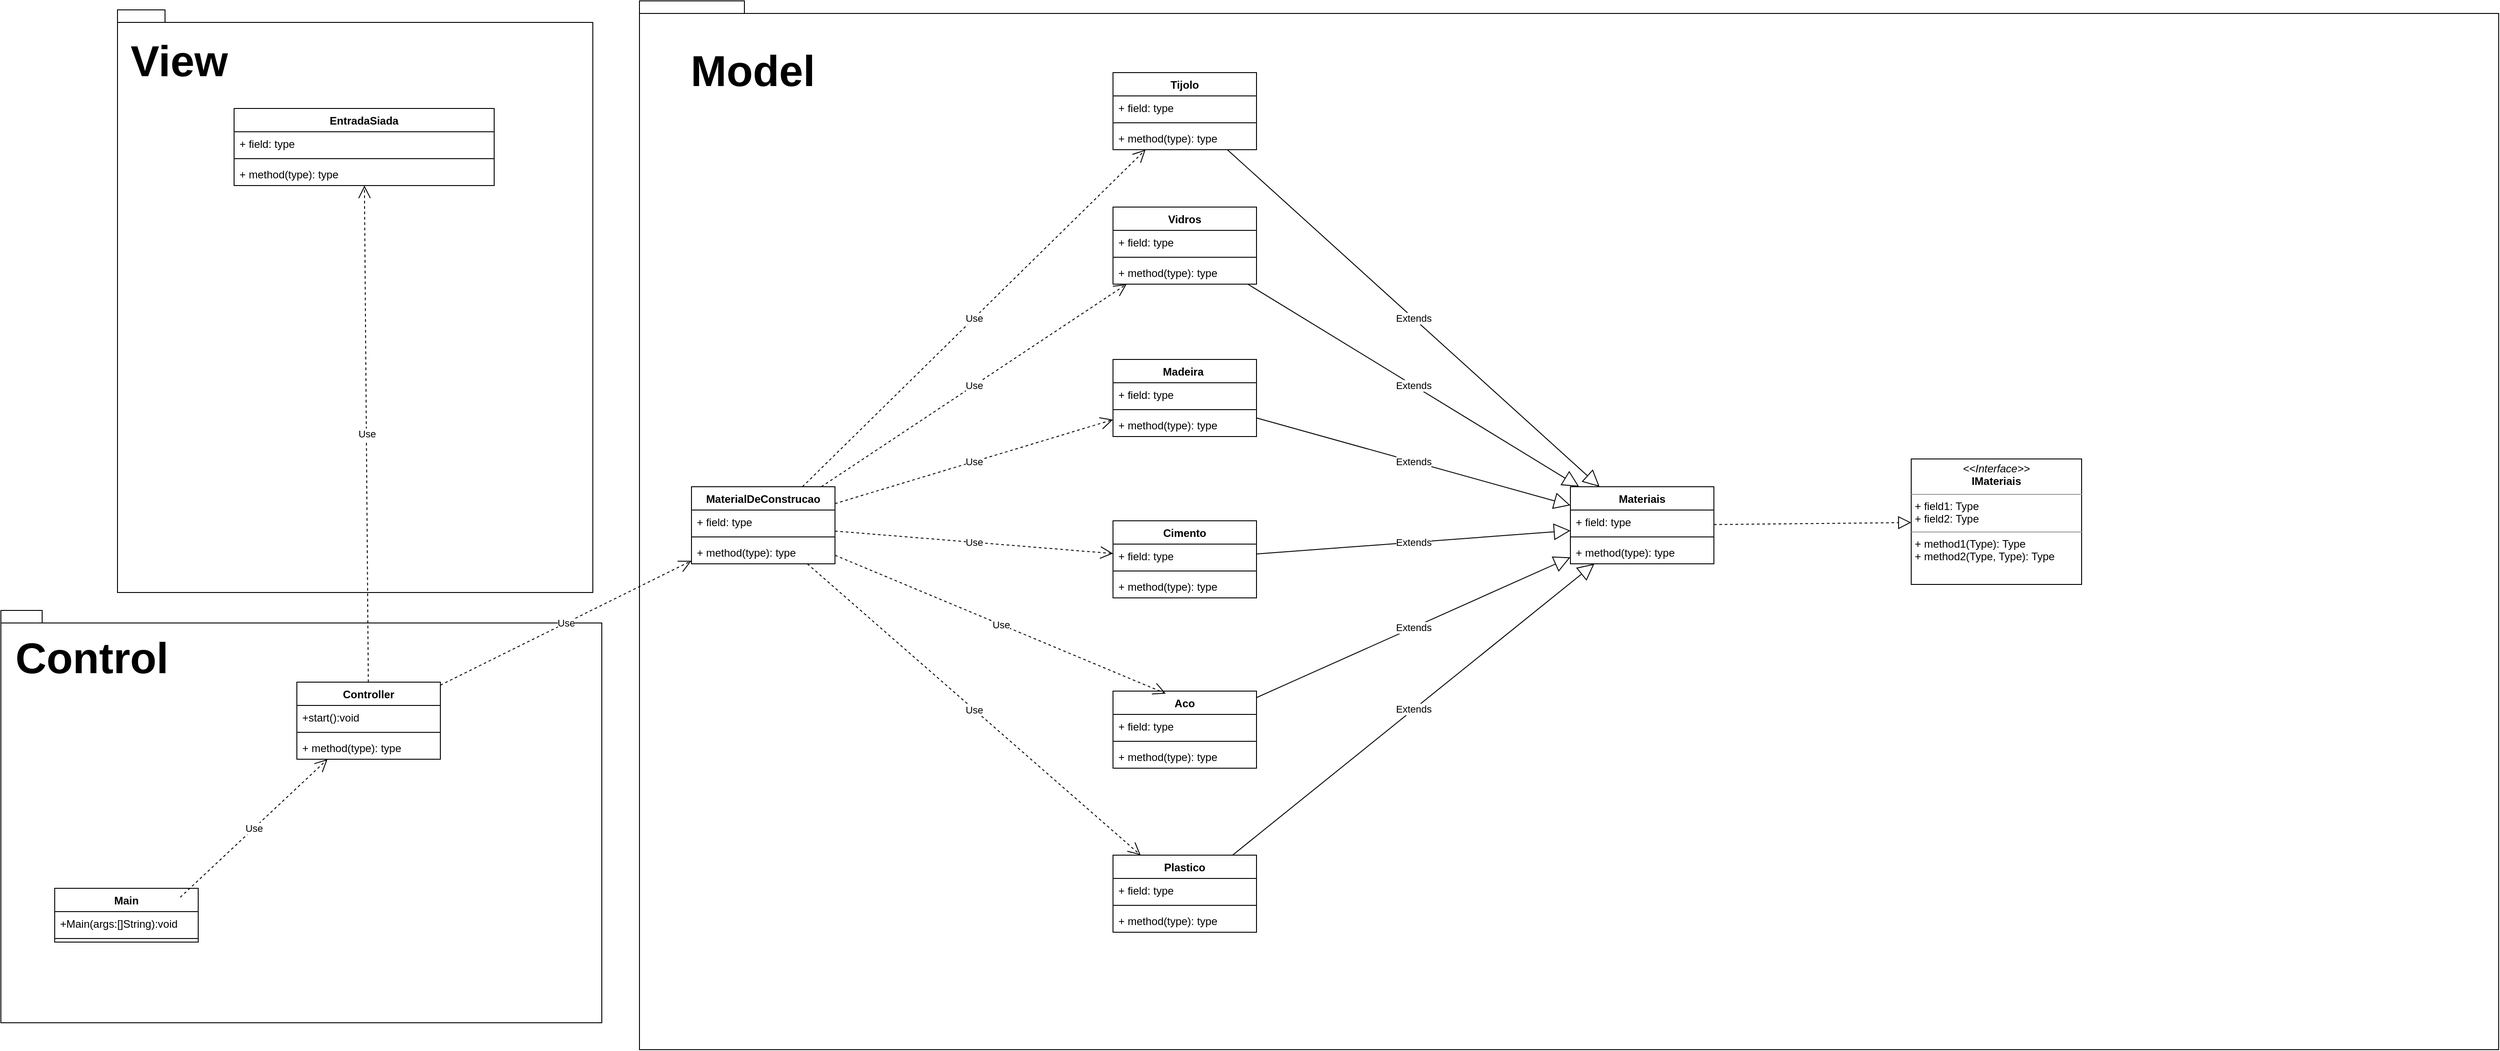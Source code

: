 <mxfile version="22.1.5" type="device">
  <diagram name="Página-1" id="f-H7xRL6MuobaMX1CjN7">
    <mxGraphModel dx="2462" dy="2300" grid="1" gridSize="10" guides="1" tooltips="1" connect="1" arrows="1" fold="1" page="1" pageScale="1" pageWidth="827" pageHeight="1169" math="0" shadow="0">
      <root>
        <mxCell id="0" />
        <mxCell id="1" parent="0" />
        <mxCell id="FgIPv6LBBM-AeR4nWs0Z-11" value="" style="group" vertex="1" connectable="0" parent="1">
          <mxGeometry x="110" y="60" width="670" height="460" as="geometry" />
        </mxCell>
        <mxCell id="FgIPv6LBBM-AeR4nWs0Z-1" value="" style="shape=folder;fontStyle=1;spacingTop=10;tabWidth=40;tabHeight=14;tabPosition=left;html=1;whiteSpace=wrap;" vertex="1" parent="FgIPv6LBBM-AeR4nWs0Z-11">
          <mxGeometry width="670" height="460" as="geometry" />
        </mxCell>
        <mxCell id="FgIPv6LBBM-AeR4nWs0Z-9" value="&lt;font style=&quot;font-size: 48px;&quot;&gt;Control&lt;/font&gt;" style="text;align=center;fontStyle=1;verticalAlign=middle;spacingLeft=3;spacingRight=3;strokeColor=none;rotatable=0;points=[[0,0.5],[1,0.5]];portConstraint=eastwest;html=1;" vertex="1" parent="FgIPv6LBBM-AeR4nWs0Z-11">
          <mxGeometry x="61" y="40" width="80" height="26" as="geometry" />
        </mxCell>
        <mxCell id="FgIPv6LBBM-AeR4nWs0Z-22" value="Controller" style="swimlane;fontStyle=1;align=center;verticalAlign=top;childLayout=stackLayout;horizontal=1;startSize=26;horizontalStack=0;resizeParent=1;resizeParentMax=0;resizeLast=0;collapsible=1;marginBottom=0;whiteSpace=wrap;html=1;" vertex="1" parent="FgIPv6LBBM-AeR4nWs0Z-11">
          <mxGeometry x="330" y="80" width="160" height="86" as="geometry" />
        </mxCell>
        <mxCell id="FgIPv6LBBM-AeR4nWs0Z-23" value="+start():void&amp;nbsp;" style="text;strokeColor=none;fillColor=none;align=left;verticalAlign=top;spacingLeft=4;spacingRight=4;overflow=hidden;rotatable=0;points=[[0,0.5],[1,0.5]];portConstraint=eastwest;whiteSpace=wrap;html=1;" vertex="1" parent="FgIPv6LBBM-AeR4nWs0Z-22">
          <mxGeometry y="26" width="160" height="26" as="geometry" />
        </mxCell>
        <mxCell id="FgIPv6LBBM-AeR4nWs0Z-24" value="" style="line;strokeWidth=1;fillColor=none;align=left;verticalAlign=middle;spacingTop=-1;spacingLeft=3;spacingRight=3;rotatable=0;labelPosition=right;points=[];portConstraint=eastwest;strokeColor=inherit;" vertex="1" parent="FgIPv6LBBM-AeR4nWs0Z-22">
          <mxGeometry y="52" width="160" height="8" as="geometry" />
        </mxCell>
        <mxCell id="FgIPv6LBBM-AeR4nWs0Z-25" value="+ method(type): type" style="text;strokeColor=none;fillColor=none;align=left;verticalAlign=top;spacingLeft=4;spacingRight=4;overflow=hidden;rotatable=0;points=[[0,0.5],[1,0.5]];portConstraint=eastwest;whiteSpace=wrap;html=1;" vertex="1" parent="FgIPv6LBBM-AeR4nWs0Z-22">
          <mxGeometry y="60" width="160" height="26" as="geometry" />
        </mxCell>
        <mxCell id="FgIPv6LBBM-AeR4nWs0Z-26" value="Main" style="swimlane;fontStyle=1;align=center;verticalAlign=top;childLayout=stackLayout;horizontal=1;startSize=26;horizontalStack=0;resizeParent=1;resizeParentMax=0;resizeLast=0;collapsible=1;marginBottom=0;whiteSpace=wrap;html=1;" vertex="1" parent="FgIPv6LBBM-AeR4nWs0Z-11">
          <mxGeometry x="60" y="310" width="160" height="60" as="geometry" />
        </mxCell>
        <mxCell id="FgIPv6LBBM-AeR4nWs0Z-27" value="+Main(args:[]String):void" style="text;strokeColor=none;fillColor=none;align=left;verticalAlign=top;spacingLeft=4;spacingRight=4;overflow=hidden;rotatable=0;points=[[0,0.5],[1,0.5]];portConstraint=eastwest;whiteSpace=wrap;html=1;" vertex="1" parent="FgIPv6LBBM-AeR4nWs0Z-26">
          <mxGeometry y="26" width="160" height="26" as="geometry" />
        </mxCell>
        <mxCell id="FgIPv6LBBM-AeR4nWs0Z-28" value="" style="line;strokeWidth=1;fillColor=none;align=left;verticalAlign=middle;spacingTop=-1;spacingLeft=3;spacingRight=3;rotatable=0;labelPosition=right;points=[];portConstraint=eastwest;strokeColor=inherit;" vertex="1" parent="FgIPv6LBBM-AeR4nWs0Z-26">
          <mxGeometry y="52" width="160" height="8" as="geometry" />
        </mxCell>
        <mxCell id="FgIPv6LBBM-AeR4nWs0Z-74" value="Use" style="endArrow=open;endSize=12;dashed=1;html=1;rounded=0;" edge="1" parent="FgIPv6LBBM-AeR4nWs0Z-11" target="FgIPv6LBBM-AeR4nWs0Z-22">
          <mxGeometry width="160" relative="1" as="geometry">
            <mxPoint x="200" y="320" as="sourcePoint" />
            <mxPoint x="410" y="230" as="targetPoint" />
          </mxGeometry>
        </mxCell>
        <mxCell id="FgIPv6LBBM-AeR4nWs0Z-13" value="" style="group" vertex="1" connectable="0" parent="1">
          <mxGeometry x="240" y="-610" width="530" height="650" as="geometry" />
        </mxCell>
        <mxCell id="FgIPv6LBBM-AeR4nWs0Z-2" value="" style="shape=folder;fontStyle=1;spacingTop=10;tabWidth=40;tabHeight=14;tabPosition=left;html=1;whiteSpace=wrap;" vertex="1" parent="FgIPv6LBBM-AeR4nWs0Z-13">
          <mxGeometry width="530" height="650" as="geometry" />
        </mxCell>
        <mxCell id="FgIPv6LBBM-AeR4nWs0Z-8" value="&lt;font style=&quot;font-size: 48px;&quot;&gt;View&amp;nbsp;&lt;/font&gt;" style="text;align=center;fontStyle=1;verticalAlign=middle;spacingLeft=3;spacingRight=3;strokeColor=none;rotatable=0;points=[[0,0.5],[1,0.5]];portConstraint=eastwest;html=1;" vertex="1" parent="FgIPv6LBBM-AeR4nWs0Z-13">
          <mxGeometry x="35" y="44" width="80" height="26" as="geometry" />
        </mxCell>
        <mxCell id="FgIPv6LBBM-AeR4nWs0Z-4" value="EntradaSiada" style="swimlane;fontStyle=1;align=center;verticalAlign=top;childLayout=stackLayout;horizontal=1;startSize=26;horizontalStack=0;resizeParent=1;resizeParentMax=0;resizeLast=0;collapsible=1;marginBottom=0;whiteSpace=wrap;html=1;" vertex="1" parent="FgIPv6LBBM-AeR4nWs0Z-13">
          <mxGeometry x="130" y="110" width="290" height="86" as="geometry" />
        </mxCell>
        <mxCell id="FgIPv6LBBM-AeR4nWs0Z-5" value="+ field: type" style="text;strokeColor=none;fillColor=none;align=left;verticalAlign=top;spacingLeft=4;spacingRight=4;overflow=hidden;rotatable=0;points=[[0,0.5],[1,0.5]];portConstraint=eastwest;whiteSpace=wrap;html=1;" vertex="1" parent="FgIPv6LBBM-AeR4nWs0Z-4">
          <mxGeometry y="26" width="290" height="26" as="geometry" />
        </mxCell>
        <mxCell id="FgIPv6LBBM-AeR4nWs0Z-6" value="" style="line;strokeWidth=1;fillColor=none;align=left;verticalAlign=middle;spacingTop=-1;spacingLeft=3;spacingRight=3;rotatable=0;labelPosition=right;points=[];portConstraint=eastwest;strokeColor=inherit;" vertex="1" parent="FgIPv6LBBM-AeR4nWs0Z-4">
          <mxGeometry y="52" width="290" height="8" as="geometry" />
        </mxCell>
        <mxCell id="FgIPv6LBBM-AeR4nWs0Z-7" value="+ method(type): type" style="text;strokeColor=none;fillColor=none;align=left;verticalAlign=top;spacingLeft=4;spacingRight=4;overflow=hidden;rotatable=0;points=[[0,0.5],[1,0.5]];portConstraint=eastwest;whiteSpace=wrap;html=1;" vertex="1" parent="FgIPv6LBBM-AeR4nWs0Z-4">
          <mxGeometry y="60" width="290" height="26" as="geometry" />
        </mxCell>
        <mxCell id="FgIPv6LBBM-AeR4nWs0Z-16" value="" style="group" vertex="1" connectable="0" parent="1">
          <mxGeometry x="822" y="-620" width="2073" height="1170" as="geometry" />
        </mxCell>
        <mxCell id="FgIPv6LBBM-AeR4nWs0Z-3" value="" style="shape=folder;fontStyle=1;spacingTop=10;tabWidth=40;tabHeight=14;tabPosition=left;html=1;whiteSpace=wrap;" vertex="1" parent="FgIPv6LBBM-AeR4nWs0Z-16">
          <mxGeometry width="2073" height="1170" as="geometry" />
        </mxCell>
        <mxCell id="FgIPv6LBBM-AeR4nWs0Z-10" value="&lt;font style=&quot;font-size: 48px;&quot;&gt;Model&lt;/font&gt;" style="text;align=center;fontStyle=1;verticalAlign=middle;spacingLeft=3;spacingRight=3;strokeColor=none;rotatable=0;points=[[0,0.5],[1,0.5]];portConstraint=eastwest;html=1;" vertex="1" parent="FgIPv6LBBM-AeR4nWs0Z-16">
          <mxGeometry x="80.171" y="63.818" width="91.624" height="27.655" as="geometry" />
        </mxCell>
        <mxCell id="FgIPv6LBBM-AeR4nWs0Z-18" value="MaterialDeConstrucao" style="swimlane;fontStyle=1;align=center;verticalAlign=top;childLayout=stackLayout;horizontal=1;startSize=26;horizontalStack=0;resizeParent=1;resizeParentMax=0;resizeLast=0;collapsible=1;marginBottom=0;whiteSpace=wrap;html=1;" vertex="1" parent="FgIPv6LBBM-AeR4nWs0Z-16">
          <mxGeometry x="58" y="542" width="160" height="86" as="geometry" />
        </mxCell>
        <mxCell id="FgIPv6LBBM-AeR4nWs0Z-19" value="+ field: type" style="text;strokeColor=none;fillColor=none;align=left;verticalAlign=top;spacingLeft=4;spacingRight=4;overflow=hidden;rotatable=0;points=[[0,0.5],[1,0.5]];portConstraint=eastwest;whiteSpace=wrap;html=1;" vertex="1" parent="FgIPv6LBBM-AeR4nWs0Z-18">
          <mxGeometry y="26" width="160" height="26" as="geometry" />
        </mxCell>
        <mxCell id="FgIPv6LBBM-AeR4nWs0Z-20" value="" style="line;strokeWidth=1;fillColor=none;align=left;verticalAlign=middle;spacingTop=-1;spacingLeft=3;spacingRight=3;rotatable=0;labelPosition=right;points=[];portConstraint=eastwest;strokeColor=inherit;" vertex="1" parent="FgIPv6LBBM-AeR4nWs0Z-18">
          <mxGeometry y="52" width="160" height="8" as="geometry" />
        </mxCell>
        <mxCell id="FgIPv6LBBM-AeR4nWs0Z-21" value="+ method(type): type" style="text;strokeColor=none;fillColor=none;align=left;verticalAlign=top;spacingLeft=4;spacingRight=4;overflow=hidden;rotatable=0;points=[[0,0.5],[1,0.5]];portConstraint=eastwest;whiteSpace=wrap;html=1;" vertex="1" parent="FgIPv6LBBM-AeR4nWs0Z-18">
          <mxGeometry y="60" width="160" height="26" as="geometry" />
        </mxCell>
        <mxCell id="FgIPv6LBBM-AeR4nWs0Z-30" value="Tijolo" style="swimlane;fontStyle=1;align=center;verticalAlign=top;childLayout=stackLayout;horizontal=1;startSize=26;horizontalStack=0;resizeParent=1;resizeParentMax=0;resizeLast=0;collapsible=1;marginBottom=0;whiteSpace=wrap;html=1;" vertex="1" parent="FgIPv6LBBM-AeR4nWs0Z-16">
          <mxGeometry x="528" y="80" width="160" height="86" as="geometry" />
        </mxCell>
        <mxCell id="FgIPv6LBBM-AeR4nWs0Z-31" value="+ field: type" style="text;strokeColor=none;fillColor=none;align=left;verticalAlign=top;spacingLeft=4;spacingRight=4;overflow=hidden;rotatable=0;points=[[0,0.5],[1,0.5]];portConstraint=eastwest;whiteSpace=wrap;html=1;" vertex="1" parent="FgIPv6LBBM-AeR4nWs0Z-30">
          <mxGeometry y="26" width="160" height="26" as="geometry" />
        </mxCell>
        <mxCell id="FgIPv6LBBM-AeR4nWs0Z-32" value="" style="line;strokeWidth=1;fillColor=none;align=left;verticalAlign=middle;spacingTop=-1;spacingLeft=3;spacingRight=3;rotatable=0;labelPosition=right;points=[];portConstraint=eastwest;strokeColor=inherit;" vertex="1" parent="FgIPv6LBBM-AeR4nWs0Z-30">
          <mxGeometry y="52" width="160" height="8" as="geometry" />
        </mxCell>
        <mxCell id="FgIPv6LBBM-AeR4nWs0Z-33" value="+ method(type): type" style="text;strokeColor=none;fillColor=none;align=left;verticalAlign=top;spacingLeft=4;spacingRight=4;overflow=hidden;rotatable=0;points=[[0,0.5],[1,0.5]];portConstraint=eastwest;whiteSpace=wrap;html=1;" vertex="1" parent="FgIPv6LBBM-AeR4nWs0Z-30">
          <mxGeometry y="60" width="160" height="26" as="geometry" />
        </mxCell>
        <mxCell id="FgIPv6LBBM-AeR4nWs0Z-34" value="Vidros" style="swimlane;fontStyle=1;align=center;verticalAlign=top;childLayout=stackLayout;horizontal=1;startSize=26;horizontalStack=0;resizeParent=1;resizeParentMax=0;resizeLast=0;collapsible=1;marginBottom=0;whiteSpace=wrap;html=1;" vertex="1" parent="FgIPv6LBBM-AeR4nWs0Z-16">
          <mxGeometry x="528" y="230" width="160" height="86" as="geometry" />
        </mxCell>
        <mxCell id="FgIPv6LBBM-AeR4nWs0Z-35" value="+ field: type" style="text;strokeColor=none;fillColor=none;align=left;verticalAlign=top;spacingLeft=4;spacingRight=4;overflow=hidden;rotatable=0;points=[[0,0.5],[1,0.5]];portConstraint=eastwest;whiteSpace=wrap;html=1;" vertex="1" parent="FgIPv6LBBM-AeR4nWs0Z-34">
          <mxGeometry y="26" width="160" height="26" as="geometry" />
        </mxCell>
        <mxCell id="FgIPv6LBBM-AeR4nWs0Z-36" value="" style="line;strokeWidth=1;fillColor=none;align=left;verticalAlign=middle;spacingTop=-1;spacingLeft=3;spacingRight=3;rotatable=0;labelPosition=right;points=[];portConstraint=eastwest;strokeColor=inherit;" vertex="1" parent="FgIPv6LBBM-AeR4nWs0Z-34">
          <mxGeometry y="52" width="160" height="8" as="geometry" />
        </mxCell>
        <mxCell id="FgIPv6LBBM-AeR4nWs0Z-37" value="+ method(type): type" style="text;strokeColor=none;fillColor=none;align=left;verticalAlign=top;spacingLeft=4;spacingRight=4;overflow=hidden;rotatable=0;points=[[0,0.5],[1,0.5]];portConstraint=eastwest;whiteSpace=wrap;html=1;" vertex="1" parent="FgIPv6LBBM-AeR4nWs0Z-34">
          <mxGeometry y="60" width="160" height="26" as="geometry" />
        </mxCell>
        <mxCell id="FgIPv6LBBM-AeR4nWs0Z-38" value="Madeira&amp;nbsp;" style="swimlane;fontStyle=1;align=center;verticalAlign=top;childLayout=stackLayout;horizontal=1;startSize=26;horizontalStack=0;resizeParent=1;resizeParentMax=0;resizeLast=0;collapsible=1;marginBottom=0;whiteSpace=wrap;html=1;" vertex="1" parent="FgIPv6LBBM-AeR4nWs0Z-16">
          <mxGeometry x="528" y="400" width="160" height="86" as="geometry" />
        </mxCell>
        <mxCell id="FgIPv6LBBM-AeR4nWs0Z-39" value="+ field: type" style="text;strokeColor=none;fillColor=none;align=left;verticalAlign=top;spacingLeft=4;spacingRight=4;overflow=hidden;rotatable=0;points=[[0,0.5],[1,0.5]];portConstraint=eastwest;whiteSpace=wrap;html=1;" vertex="1" parent="FgIPv6LBBM-AeR4nWs0Z-38">
          <mxGeometry y="26" width="160" height="26" as="geometry" />
        </mxCell>
        <mxCell id="FgIPv6LBBM-AeR4nWs0Z-40" value="" style="line;strokeWidth=1;fillColor=none;align=left;verticalAlign=middle;spacingTop=-1;spacingLeft=3;spacingRight=3;rotatable=0;labelPosition=right;points=[];portConstraint=eastwest;strokeColor=inherit;" vertex="1" parent="FgIPv6LBBM-AeR4nWs0Z-38">
          <mxGeometry y="52" width="160" height="8" as="geometry" />
        </mxCell>
        <mxCell id="FgIPv6LBBM-AeR4nWs0Z-41" value="+ method(type): type" style="text;strokeColor=none;fillColor=none;align=left;verticalAlign=top;spacingLeft=4;spacingRight=4;overflow=hidden;rotatable=0;points=[[0,0.5],[1,0.5]];portConstraint=eastwest;whiteSpace=wrap;html=1;" vertex="1" parent="FgIPv6LBBM-AeR4nWs0Z-38">
          <mxGeometry y="60" width="160" height="26" as="geometry" />
        </mxCell>
        <mxCell id="FgIPv6LBBM-AeR4nWs0Z-42" value="Cimento" style="swimlane;fontStyle=1;align=center;verticalAlign=top;childLayout=stackLayout;horizontal=1;startSize=26;horizontalStack=0;resizeParent=1;resizeParentMax=0;resizeLast=0;collapsible=1;marginBottom=0;whiteSpace=wrap;html=1;" vertex="1" parent="FgIPv6LBBM-AeR4nWs0Z-16">
          <mxGeometry x="528" y="580" width="160" height="86" as="geometry" />
        </mxCell>
        <mxCell id="FgIPv6LBBM-AeR4nWs0Z-43" value="+ field: type" style="text;strokeColor=none;fillColor=none;align=left;verticalAlign=top;spacingLeft=4;spacingRight=4;overflow=hidden;rotatable=0;points=[[0,0.5],[1,0.5]];portConstraint=eastwest;whiteSpace=wrap;html=1;" vertex="1" parent="FgIPv6LBBM-AeR4nWs0Z-42">
          <mxGeometry y="26" width="160" height="26" as="geometry" />
        </mxCell>
        <mxCell id="FgIPv6LBBM-AeR4nWs0Z-44" value="" style="line;strokeWidth=1;fillColor=none;align=left;verticalAlign=middle;spacingTop=-1;spacingLeft=3;spacingRight=3;rotatable=0;labelPosition=right;points=[];portConstraint=eastwest;strokeColor=inherit;" vertex="1" parent="FgIPv6LBBM-AeR4nWs0Z-42">
          <mxGeometry y="52" width="160" height="8" as="geometry" />
        </mxCell>
        <mxCell id="FgIPv6LBBM-AeR4nWs0Z-45" value="+ method(type): type" style="text;strokeColor=none;fillColor=none;align=left;verticalAlign=top;spacingLeft=4;spacingRight=4;overflow=hidden;rotatable=0;points=[[0,0.5],[1,0.5]];portConstraint=eastwest;whiteSpace=wrap;html=1;" vertex="1" parent="FgIPv6LBBM-AeR4nWs0Z-42">
          <mxGeometry y="60" width="160" height="26" as="geometry" />
        </mxCell>
        <mxCell id="FgIPv6LBBM-AeR4nWs0Z-46" value="Aco" style="swimlane;fontStyle=1;align=center;verticalAlign=top;childLayout=stackLayout;horizontal=1;startSize=26;horizontalStack=0;resizeParent=1;resizeParentMax=0;resizeLast=0;collapsible=1;marginBottom=0;whiteSpace=wrap;html=1;" vertex="1" parent="FgIPv6LBBM-AeR4nWs0Z-16">
          <mxGeometry x="528" y="770" width="160" height="86" as="geometry" />
        </mxCell>
        <mxCell id="FgIPv6LBBM-AeR4nWs0Z-47" value="+ field: type" style="text;strokeColor=none;fillColor=none;align=left;verticalAlign=top;spacingLeft=4;spacingRight=4;overflow=hidden;rotatable=0;points=[[0,0.5],[1,0.5]];portConstraint=eastwest;whiteSpace=wrap;html=1;" vertex="1" parent="FgIPv6LBBM-AeR4nWs0Z-46">
          <mxGeometry y="26" width="160" height="26" as="geometry" />
        </mxCell>
        <mxCell id="FgIPv6LBBM-AeR4nWs0Z-48" value="" style="line;strokeWidth=1;fillColor=none;align=left;verticalAlign=middle;spacingTop=-1;spacingLeft=3;spacingRight=3;rotatable=0;labelPosition=right;points=[];portConstraint=eastwest;strokeColor=inherit;" vertex="1" parent="FgIPv6LBBM-AeR4nWs0Z-46">
          <mxGeometry y="52" width="160" height="8" as="geometry" />
        </mxCell>
        <mxCell id="FgIPv6LBBM-AeR4nWs0Z-49" value="+ method(type): type" style="text;strokeColor=none;fillColor=none;align=left;verticalAlign=top;spacingLeft=4;spacingRight=4;overflow=hidden;rotatable=0;points=[[0,0.5],[1,0.5]];portConstraint=eastwest;whiteSpace=wrap;html=1;" vertex="1" parent="FgIPv6LBBM-AeR4nWs0Z-46">
          <mxGeometry y="60" width="160" height="26" as="geometry" />
        </mxCell>
        <mxCell id="FgIPv6LBBM-AeR4nWs0Z-50" value="Materiais" style="swimlane;fontStyle=1;align=center;verticalAlign=top;childLayout=stackLayout;horizontal=1;startSize=26;horizontalStack=0;resizeParent=1;resizeParentMax=0;resizeLast=0;collapsible=1;marginBottom=0;whiteSpace=wrap;html=1;" vertex="1" parent="FgIPv6LBBM-AeR4nWs0Z-16">
          <mxGeometry x="1038" y="542" width="160" height="86" as="geometry" />
        </mxCell>
        <mxCell id="FgIPv6LBBM-AeR4nWs0Z-51" value="+ field: type" style="text;strokeColor=none;fillColor=none;align=left;verticalAlign=top;spacingLeft=4;spacingRight=4;overflow=hidden;rotatable=0;points=[[0,0.5],[1,0.5]];portConstraint=eastwest;whiteSpace=wrap;html=1;" vertex="1" parent="FgIPv6LBBM-AeR4nWs0Z-50">
          <mxGeometry y="26" width="160" height="26" as="geometry" />
        </mxCell>
        <mxCell id="FgIPv6LBBM-AeR4nWs0Z-52" value="" style="line;strokeWidth=1;fillColor=none;align=left;verticalAlign=middle;spacingTop=-1;spacingLeft=3;spacingRight=3;rotatable=0;labelPosition=right;points=[];portConstraint=eastwest;strokeColor=inherit;" vertex="1" parent="FgIPv6LBBM-AeR4nWs0Z-50">
          <mxGeometry y="52" width="160" height="8" as="geometry" />
        </mxCell>
        <mxCell id="FgIPv6LBBM-AeR4nWs0Z-53" value="+ method(type): type" style="text;strokeColor=none;fillColor=none;align=left;verticalAlign=top;spacingLeft=4;spacingRight=4;overflow=hidden;rotatable=0;points=[[0,0.5],[1,0.5]];portConstraint=eastwest;whiteSpace=wrap;html=1;" vertex="1" parent="FgIPv6LBBM-AeR4nWs0Z-50">
          <mxGeometry y="60" width="160" height="26" as="geometry" />
        </mxCell>
        <mxCell id="FgIPv6LBBM-AeR4nWs0Z-54" value="&lt;p style=&quot;margin:0px;margin-top:4px;text-align:center;&quot;&gt;&lt;i&gt;&amp;lt;&amp;lt;Interface&amp;gt;&amp;gt;&lt;/i&gt;&lt;br&gt;&lt;b&gt;IMateriais&lt;/b&gt;&lt;/p&gt;&lt;hr size=&quot;1&quot;&gt;&lt;p style=&quot;margin:0px;margin-left:4px;&quot;&gt;+ field1: Type&lt;br&gt;+ field2: Type&lt;/p&gt;&lt;hr size=&quot;1&quot;&gt;&lt;p style=&quot;margin:0px;margin-left:4px;&quot;&gt;+ method1(Type): Type&lt;br&gt;+ method2(Type, Type): Type&lt;/p&gt;" style="verticalAlign=top;align=left;overflow=fill;fontSize=12;fontFamily=Helvetica;html=1;whiteSpace=wrap;" vertex="1" parent="FgIPv6LBBM-AeR4nWs0Z-16">
          <mxGeometry x="1418" y="511" width="190" height="140" as="geometry" />
        </mxCell>
        <mxCell id="FgIPv6LBBM-AeR4nWs0Z-55" value="Extends" style="endArrow=block;endSize=16;endFill=0;html=1;rounded=0;" edge="1" parent="FgIPv6LBBM-AeR4nWs0Z-16" source="FgIPv6LBBM-AeR4nWs0Z-30" target="FgIPv6LBBM-AeR4nWs0Z-50">
          <mxGeometry width="160" relative="1" as="geometry">
            <mxPoint x="768" y="230" as="sourcePoint" />
            <mxPoint x="928" y="230" as="targetPoint" />
          </mxGeometry>
        </mxCell>
        <mxCell id="FgIPv6LBBM-AeR4nWs0Z-56" value="Extends" style="endArrow=block;endSize=16;endFill=0;html=1;rounded=0;" edge="1" parent="FgIPv6LBBM-AeR4nWs0Z-16" source="FgIPv6LBBM-AeR4nWs0Z-34" target="FgIPv6LBBM-AeR4nWs0Z-50">
          <mxGeometry width="160" relative="1" as="geometry">
            <mxPoint x="828" y="390" as="sourcePoint" />
            <mxPoint x="988" y="390" as="targetPoint" />
          </mxGeometry>
        </mxCell>
        <mxCell id="FgIPv6LBBM-AeR4nWs0Z-57" value="Extends" style="endArrow=block;endSize=16;endFill=0;html=1;rounded=0;" edge="1" parent="FgIPv6LBBM-AeR4nWs0Z-16" source="FgIPv6LBBM-AeR4nWs0Z-38" target="FgIPv6LBBM-AeR4nWs0Z-50">
          <mxGeometry width="160" relative="1" as="geometry">
            <mxPoint x="778" y="560" as="sourcePoint" />
            <mxPoint x="938" y="560" as="targetPoint" />
          </mxGeometry>
        </mxCell>
        <mxCell id="FgIPv6LBBM-AeR4nWs0Z-58" value="Extends" style="endArrow=block;endSize=16;endFill=0;html=1;rounded=0;" edge="1" parent="FgIPv6LBBM-AeR4nWs0Z-16" source="FgIPv6LBBM-AeR4nWs0Z-46" target="FgIPv6LBBM-AeR4nWs0Z-50">
          <mxGeometry width="160" relative="1" as="geometry">
            <mxPoint x="808" y="770" as="sourcePoint" />
            <mxPoint x="968" y="770" as="targetPoint" />
          </mxGeometry>
        </mxCell>
        <mxCell id="FgIPv6LBBM-AeR4nWs0Z-59" value="Extends" style="endArrow=block;endSize=16;endFill=0;html=1;rounded=0;" edge="1" parent="FgIPv6LBBM-AeR4nWs0Z-16" source="FgIPv6LBBM-AeR4nWs0Z-60" target="FgIPv6LBBM-AeR4nWs0Z-50">
          <mxGeometry width="160" relative="1" as="geometry">
            <mxPoint x="818" y="970" as="sourcePoint" />
            <mxPoint x="978" y="970" as="targetPoint" />
          </mxGeometry>
        </mxCell>
        <mxCell id="FgIPv6LBBM-AeR4nWs0Z-60" value="Plastico" style="swimlane;fontStyle=1;align=center;verticalAlign=top;childLayout=stackLayout;horizontal=1;startSize=26;horizontalStack=0;resizeParent=1;resizeParentMax=0;resizeLast=0;collapsible=1;marginBottom=0;whiteSpace=wrap;html=1;" vertex="1" parent="FgIPv6LBBM-AeR4nWs0Z-16">
          <mxGeometry x="528" y="953" width="160" height="86" as="geometry" />
        </mxCell>
        <mxCell id="FgIPv6LBBM-AeR4nWs0Z-61" value="+ field: type" style="text;strokeColor=none;fillColor=none;align=left;verticalAlign=top;spacingLeft=4;spacingRight=4;overflow=hidden;rotatable=0;points=[[0,0.5],[1,0.5]];portConstraint=eastwest;whiteSpace=wrap;html=1;" vertex="1" parent="FgIPv6LBBM-AeR4nWs0Z-60">
          <mxGeometry y="26" width="160" height="26" as="geometry" />
        </mxCell>
        <mxCell id="FgIPv6LBBM-AeR4nWs0Z-62" value="" style="line;strokeWidth=1;fillColor=none;align=left;verticalAlign=middle;spacingTop=-1;spacingLeft=3;spacingRight=3;rotatable=0;labelPosition=right;points=[];portConstraint=eastwest;strokeColor=inherit;" vertex="1" parent="FgIPv6LBBM-AeR4nWs0Z-60">
          <mxGeometry y="52" width="160" height="8" as="geometry" />
        </mxCell>
        <mxCell id="FgIPv6LBBM-AeR4nWs0Z-63" value="+ method(type): type" style="text;strokeColor=none;fillColor=none;align=left;verticalAlign=top;spacingLeft=4;spacingRight=4;overflow=hidden;rotatable=0;points=[[0,0.5],[1,0.5]];portConstraint=eastwest;whiteSpace=wrap;html=1;" vertex="1" parent="FgIPv6LBBM-AeR4nWs0Z-60">
          <mxGeometry y="60" width="160" height="26" as="geometry" />
        </mxCell>
        <mxCell id="FgIPv6LBBM-AeR4nWs0Z-64" value="Extends" style="endArrow=block;endSize=16;endFill=0;html=1;rounded=0;" edge="1" parent="FgIPv6LBBM-AeR4nWs0Z-16" source="FgIPv6LBBM-AeR4nWs0Z-42" target="FgIPv6LBBM-AeR4nWs0Z-50">
          <mxGeometry width="160" relative="1" as="geometry">
            <mxPoint x="858" y="640" as="sourcePoint" />
            <mxPoint x="1018" y="640" as="targetPoint" />
          </mxGeometry>
        </mxCell>
        <mxCell id="FgIPv6LBBM-AeR4nWs0Z-65" value="" style="endArrow=block;dashed=1;endFill=0;endSize=12;html=1;rounded=0;" edge="1" parent="FgIPv6LBBM-AeR4nWs0Z-16" source="FgIPv6LBBM-AeR4nWs0Z-50" target="FgIPv6LBBM-AeR4nWs0Z-54">
          <mxGeometry width="160" relative="1" as="geometry">
            <mxPoint x="1288" y="590" as="sourcePoint" />
            <mxPoint x="1448" y="590" as="targetPoint" />
          </mxGeometry>
        </mxCell>
        <mxCell id="FgIPv6LBBM-AeR4nWs0Z-66" value="Use" style="endArrow=open;endSize=12;dashed=1;html=1;rounded=0;" edge="1" parent="FgIPv6LBBM-AeR4nWs0Z-16" source="FgIPv6LBBM-AeR4nWs0Z-18" target="FgIPv6LBBM-AeR4nWs0Z-30">
          <mxGeometry width="160" relative="1" as="geometry">
            <mxPoint x="368" y="550" as="sourcePoint" />
            <mxPoint x="528" y="550" as="targetPoint" />
          </mxGeometry>
        </mxCell>
        <mxCell id="FgIPv6LBBM-AeR4nWs0Z-67" value="Use" style="endArrow=open;endSize=12;dashed=1;html=1;rounded=0;" edge="1" parent="FgIPv6LBBM-AeR4nWs0Z-16" source="FgIPv6LBBM-AeR4nWs0Z-18" target="FgIPv6LBBM-AeR4nWs0Z-34">
          <mxGeometry width="160" relative="1" as="geometry">
            <mxPoint x="348" y="580" as="sourcePoint" />
            <mxPoint x="508" y="580" as="targetPoint" />
          </mxGeometry>
        </mxCell>
        <mxCell id="FgIPv6LBBM-AeR4nWs0Z-68" value="Use" style="endArrow=open;endSize=12;dashed=1;html=1;rounded=0;" edge="1" parent="FgIPv6LBBM-AeR4nWs0Z-16" source="FgIPv6LBBM-AeR4nWs0Z-18" target="FgIPv6LBBM-AeR4nWs0Z-38">
          <mxGeometry width="160" relative="1" as="geometry">
            <mxPoint x="318" y="580" as="sourcePoint" />
            <mxPoint x="478" y="580" as="targetPoint" />
          </mxGeometry>
        </mxCell>
        <mxCell id="FgIPv6LBBM-AeR4nWs0Z-69" value="Use" style="endArrow=open;endSize=12;dashed=1;html=1;rounded=0;" edge="1" parent="FgIPv6LBBM-AeR4nWs0Z-16" source="FgIPv6LBBM-AeR4nWs0Z-18" target="FgIPv6LBBM-AeR4nWs0Z-42">
          <mxGeometry width="160" relative="1" as="geometry">
            <mxPoint x="328" y="590" as="sourcePoint" />
            <mxPoint x="488" y="590" as="targetPoint" />
          </mxGeometry>
        </mxCell>
        <mxCell id="FgIPv6LBBM-AeR4nWs0Z-70" value="Use" style="endArrow=open;endSize=12;dashed=1;html=1;rounded=0;entryX=0.368;entryY=0.032;entryDx=0;entryDy=0;entryPerimeter=0;" edge="1" parent="FgIPv6LBBM-AeR4nWs0Z-16" source="FgIPv6LBBM-AeR4nWs0Z-18" target="FgIPv6LBBM-AeR4nWs0Z-46">
          <mxGeometry width="160" relative="1" as="geometry">
            <mxPoint x="348" y="740" as="sourcePoint" />
            <mxPoint x="508" y="740" as="targetPoint" />
          </mxGeometry>
        </mxCell>
        <mxCell id="FgIPv6LBBM-AeR4nWs0Z-71" value="Use" style="endArrow=open;endSize=12;dashed=1;html=1;rounded=0;" edge="1" parent="FgIPv6LBBM-AeR4nWs0Z-16" source="FgIPv6LBBM-AeR4nWs0Z-18" target="FgIPv6LBBM-AeR4nWs0Z-60">
          <mxGeometry width="160" relative="1" as="geometry">
            <mxPoint x="388" y="930" as="sourcePoint" />
            <mxPoint x="548" y="930" as="targetPoint" />
          </mxGeometry>
        </mxCell>
        <mxCell id="FgIPv6LBBM-AeR4nWs0Z-73" value="Use" style="endArrow=open;endSize=12;dashed=1;html=1;rounded=0;" edge="1" parent="1" source="FgIPv6LBBM-AeR4nWs0Z-22" target="FgIPv6LBBM-AeR4nWs0Z-18">
          <mxGeometry width="160" relative="1" as="geometry">
            <mxPoint x="960" y="170" as="sourcePoint" />
            <mxPoint x="1120" y="170" as="targetPoint" />
          </mxGeometry>
        </mxCell>
        <mxCell id="FgIPv6LBBM-AeR4nWs0Z-75" value="Use" style="endArrow=open;endSize=12;dashed=1;html=1;rounded=0;" edge="1" parent="1" source="FgIPv6LBBM-AeR4nWs0Z-22" target="FgIPv6LBBM-AeR4nWs0Z-4">
          <mxGeometry width="160" relative="1" as="geometry">
            <mxPoint x="470" y="-70" as="sourcePoint" />
            <mxPoint x="630" y="-70" as="targetPoint" />
          </mxGeometry>
        </mxCell>
      </root>
    </mxGraphModel>
  </diagram>
</mxfile>
